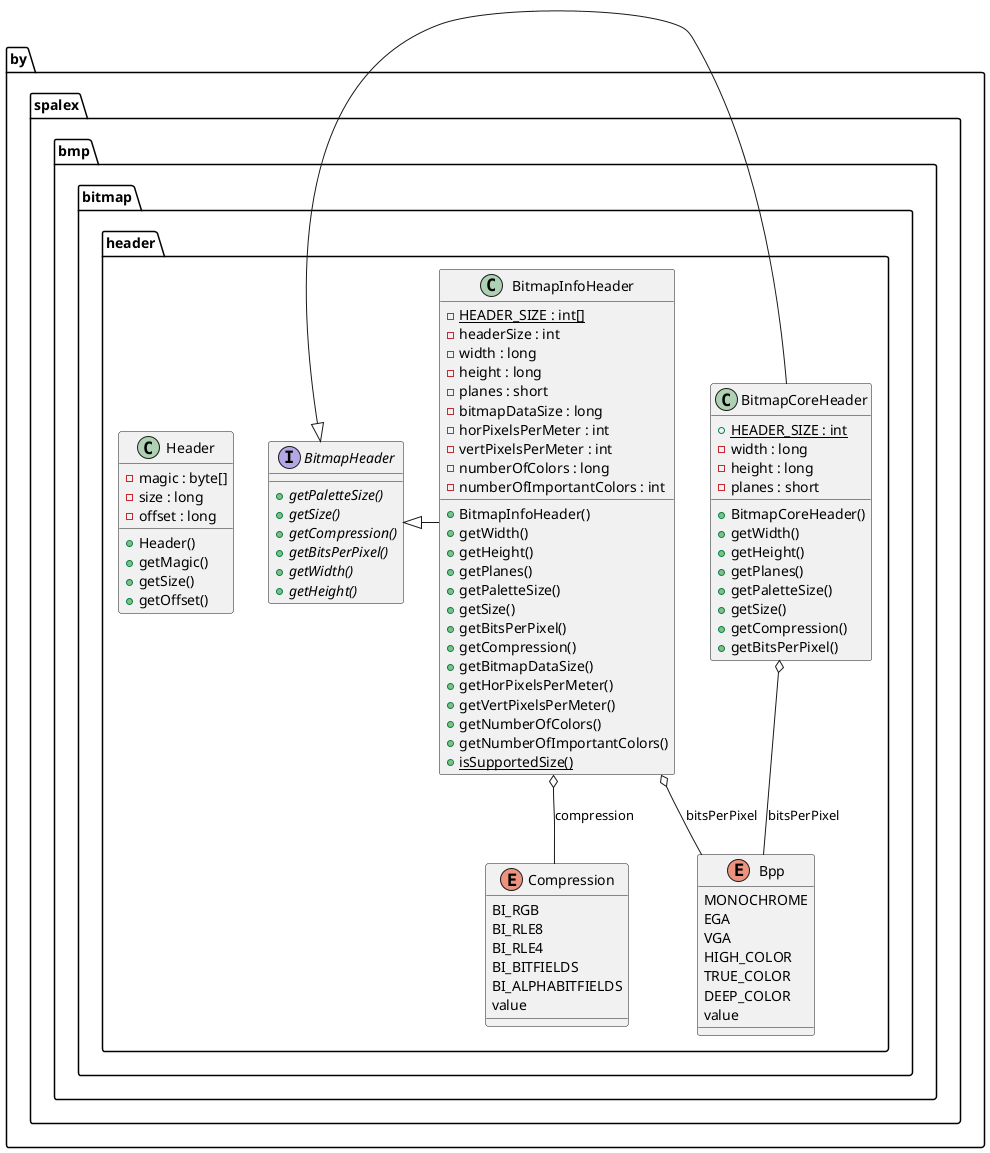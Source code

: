 @startuml
  package by.spalex.bmp.bitmap {
    package by.spalex.bmp.bitmap.header {
      class BitmapCoreHeader {
          {static} + HEADER_SIZE : int
          - width : long
          - height : long
          - planes : short
          + BitmapCoreHeader()
          + getWidth()
          + getHeight()
          + getPlanes()
          + getPaletteSize()
          + getSize()
          + getCompression()
          + getBitsPerPixel()
      }
    }
  }
  

  package by.spalex.bmp.bitmap {
    package by.spalex.bmp.bitmap.header {
      interface BitmapHeader {
          {abstract} + getPaletteSize()
          {abstract} + getSize()
          {abstract} + getCompression()
          {abstract} + getBitsPerPixel()
          {abstract} + getWidth()
          {abstract} + getHeight()
      }
    }
  }
  

  package by.spalex.bmp.bitmap {
    package by.spalex.bmp.bitmap.header {
      class BitmapInfoHeader {
          {static} - HEADER_SIZE : int[]
          - headerSize : int
          - width : long
          - height : long
          - planes : short
          - bitmapDataSize : long
          - horPixelsPerMeter : int
          - vertPixelsPerMeter : int
          - numberOfColors : long
          - numberOfImportantColors : int
          + BitmapInfoHeader()
          + getWidth()
          + getHeight()
          + getPlanes()
          + getPaletteSize()
          + getSize()
          + getBitsPerPixel()
          + getCompression()
          + getBitmapDataSize()
          + getHorPixelsPerMeter()
          + getVertPixelsPerMeter()
          + getNumberOfColors()
          + getNumberOfImportantColors()
          {static} + isSupportedSize()
      }
    }
  }
  

  package by.spalex.bmp.bitmap {
    package by.spalex.bmp.bitmap.header {
      enum Bpp {
        MONOCHROME
        EGA
        VGA
        HIGH_COLOR
        TRUE_COLOR
        DEEP_COLOR
        value
      }
    }
  }
  

  package by.spalex.bmp.bitmap {
    package by.spalex.bmp.bitmap.header {
      enum Compression {
        BI_RGB
        BI_RLE8
        BI_RLE4
        BI_BITFIELDS
        BI_ALPHABITFIELDS
        value
      }
    }
  }
  

  package by.spalex.bmp.bitmap {
    package by.spalex.bmp.bitmap.header {
      class Header {
          - magic : byte[]
          - size : long
          - offset : long
          + Header()
          + getMagic()
          + getSize()
          + getOffset()
      }
    }
  }
  

  BitmapCoreHeader -up|> BitmapHeader
  BitmapCoreHeader o-- Bpp : bitsPerPixel
  BitmapInfoHeader -up|> BitmapHeader
  BitmapInfoHeader o-- Bpp : bitsPerPixel
  BitmapInfoHeader o-- Compression : compression


@enduml
